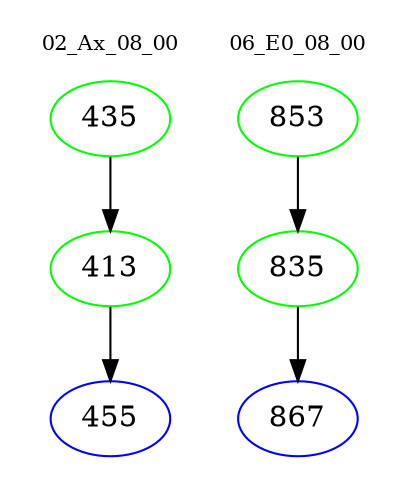 digraph{
subgraph cluster_0 {
color = white
label = "02_Ax_08_00";
fontsize=10;
T0_435 [label="435", color="green"]
T0_435 -> T0_413 [color="black"]
T0_413 [label="413", color="green"]
T0_413 -> T0_455 [color="black"]
T0_455 [label="455", color="blue"]
}
subgraph cluster_1 {
color = white
label = "06_E0_08_00";
fontsize=10;
T1_853 [label="853", color="green"]
T1_853 -> T1_835 [color="black"]
T1_835 [label="835", color="green"]
T1_835 -> T1_867 [color="black"]
T1_867 [label="867", color="blue"]
}
}
